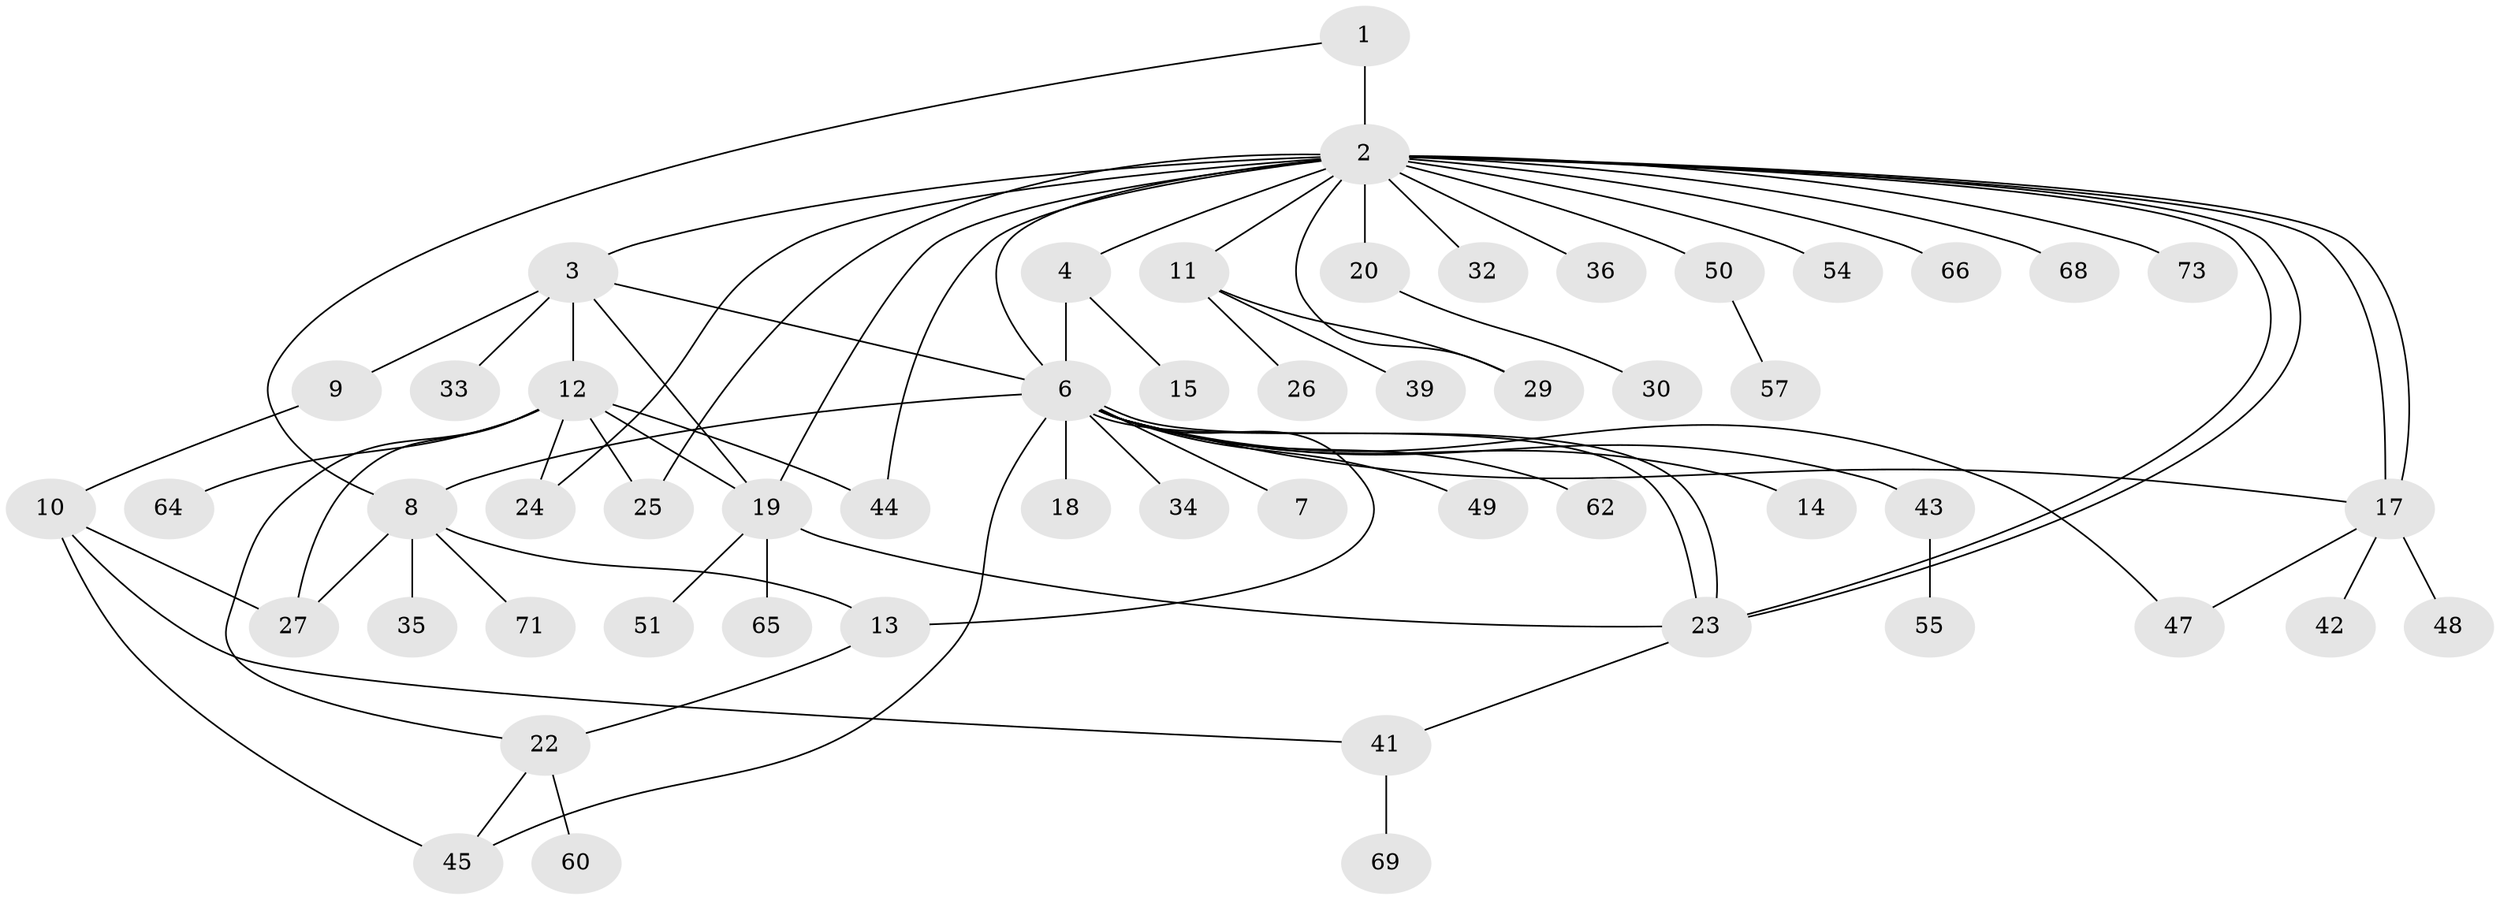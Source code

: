 // Generated by graph-tools (version 1.1) at 2025/51/02/27/25 19:51:54]
// undirected, 54 vertices, 76 edges
graph export_dot {
graph [start="1"]
  node [color=gray90,style=filled];
  1 [super="+5"];
  2 [super="+21"];
  3 [super="+52"];
  4;
  6 [super="+31"];
  7;
  8 [super="+67"];
  9;
  10 [super="+53"];
  11 [super="+40"];
  12 [super="+58"];
  13 [super="+16"];
  14;
  15;
  17 [super="+61"];
  18 [super="+28"];
  19 [super="+56"];
  20 [super="+38"];
  22 [super="+70"];
  23 [super="+74"];
  24;
  25;
  26;
  27 [super="+37"];
  29;
  30;
  32;
  33;
  34;
  35;
  36;
  39;
  41 [super="+63"];
  42;
  43;
  44 [super="+59"];
  45 [super="+46"];
  47;
  48;
  49;
  50;
  51;
  54;
  55;
  57;
  60;
  62;
  64;
  65 [super="+72"];
  66;
  68;
  69;
  71;
  73;
  1 -- 2 [weight=2];
  1 -- 8;
  2 -- 3;
  2 -- 4;
  2 -- 6;
  2 -- 11;
  2 -- 17;
  2 -- 17;
  2 -- 19 [weight=2];
  2 -- 20;
  2 -- 23;
  2 -- 23;
  2 -- 24;
  2 -- 29;
  2 -- 32;
  2 -- 36;
  2 -- 44;
  2 -- 50;
  2 -- 54;
  2 -- 68;
  2 -- 66;
  2 -- 73;
  2 -- 25;
  3 -- 6;
  3 -- 9;
  3 -- 12;
  3 -- 19;
  3 -- 33;
  4 -- 6;
  4 -- 15;
  6 -- 7;
  6 -- 8;
  6 -- 14;
  6 -- 18;
  6 -- 23;
  6 -- 23;
  6 -- 34;
  6 -- 43;
  6 -- 45;
  6 -- 47;
  6 -- 49;
  6 -- 62;
  6 -- 17;
  6 -- 13;
  8 -- 13;
  8 -- 27;
  8 -- 35;
  8 -- 71;
  9 -- 10;
  10 -- 45;
  10 -- 41;
  10 -- 27;
  11 -- 26;
  11 -- 29;
  11 -- 39;
  12 -- 19;
  12 -- 22;
  12 -- 44;
  12 -- 64;
  12 -- 24;
  12 -- 25;
  12 -- 27;
  13 -- 22;
  17 -- 42;
  17 -- 47;
  17 -- 48;
  19 -- 51;
  19 -- 65 [weight=2];
  19 -- 23;
  20 -- 30;
  22 -- 60;
  22 -- 45;
  23 -- 41;
  41 -- 69;
  43 -- 55;
  50 -- 57;
}
